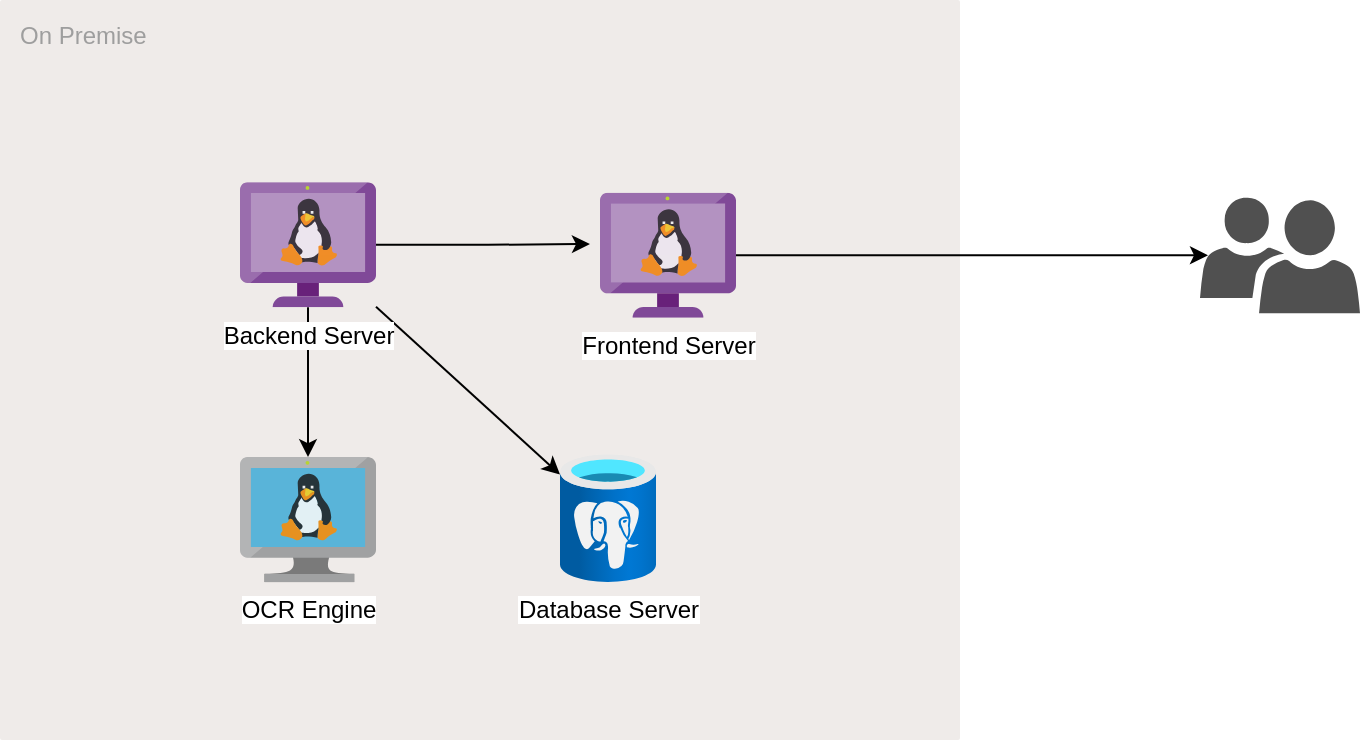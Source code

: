 <mxfile version="23.1.5" type="github" pages="2">
  <diagram name="Page-1" id="3ur_LLsrb5n8ao4B4QoP">
    <mxGraphModel dx="1434" dy="774" grid="1" gridSize="10" guides="1" tooltips="1" connect="1" arrows="1" fold="1" page="1" pageScale="1" pageWidth="1100" pageHeight="850" math="0" shadow="0">
      <root>
        <mxCell id="0" />
        <mxCell id="1" parent="0" />
        <mxCell id="hLx_YA_Buz0ujME87kaQ-2" value="On Premise" style="sketch=0;points=[[0,0,0],[0.25,0,0],[0.5,0,0],[0.75,0,0],[1,0,0],[1,0.25,0],[1,0.5,0],[1,0.75,0],[1,1,0],[0.75,1,0],[0.5,1,0],[0.25,1,0],[0,1,0],[0,0.75,0],[0,0.5,0],[0,0.25,0]];rounded=1;absoluteArcSize=1;arcSize=2;html=1;strokeColor=none;gradientColor=none;shadow=0;dashed=0;fontSize=12;fontColor=#9E9E9E;align=left;verticalAlign=top;spacing=10;spacingTop=-4;whiteSpace=wrap;fillColor=#EFEBE9;" vertex="1" parent="1">
          <mxGeometry x="510" y="280" width="480" height="370" as="geometry" />
        </mxCell>
        <mxCell id="hLx_YA_Buz0ujME87kaQ-9" value="Database Server" style="image;aspect=fixed;html=1;points=[];align=center;fontSize=12;image=img/lib/azure2/databases/Azure_Database_PostgreSQL_Server.svg;" vertex="1" parent="1">
          <mxGeometry x="790" y="507.12" width="48" height="64" as="geometry" />
        </mxCell>
        <mxCell id="hLx_YA_Buz0ujME87kaQ-10" value="OCR Engine" style="image;sketch=0;aspect=fixed;html=1;points=[];align=center;fontSize=12;image=img/lib/mscae/VM_Linux.svg;" vertex="1" parent="1">
          <mxGeometry x="630" y="508.56" width="68" height="62.56" as="geometry" />
        </mxCell>
        <mxCell id="hLx_YA_Buz0ujME87kaQ-12" style="edgeStyle=orthogonalEdgeStyle;rounded=0;orthogonalLoop=1;jettySize=auto;html=1;" edge="1" parent="1" source="hLx_YA_Buz0ujME87kaQ-11" target="hLx_YA_Buz0ujME87kaQ-10">
          <mxGeometry relative="1" as="geometry" />
        </mxCell>
        <mxCell id="hLx_YA_Buz0ujME87kaQ-13" style="rounded=0;orthogonalLoop=1;jettySize=auto;html=1;" edge="1" parent="1" source="hLx_YA_Buz0ujME87kaQ-11" target="hLx_YA_Buz0ujME87kaQ-9">
          <mxGeometry relative="1" as="geometry" />
        </mxCell>
        <mxCell id="hLx_YA_Buz0ujME87kaQ-11" value="Backend Server" style="image;sketch=0;aspect=fixed;html=1;points=[];align=center;fontSize=12;image=img/lib/mscae/VM_Linux_Non_Azure.svg;" vertex="1" parent="1">
          <mxGeometry x="630" y="371.12" width="68" height="62.56" as="geometry" />
        </mxCell>
        <mxCell id="hLx_YA_Buz0ujME87kaQ-14" value="Frontend Server" style="image;sketch=0;aspect=fixed;html=1;points=[];align=center;fontSize=12;image=img/lib/mscae/VM_Linux_Non_Azure.svg;" vertex="1" parent="1">
          <mxGeometry x="810" y="376.34" width="68" height="62.56" as="geometry" />
        </mxCell>
        <mxCell id="hLx_YA_Buz0ujME87kaQ-15" style="edgeStyle=orthogonalEdgeStyle;rounded=0;orthogonalLoop=1;jettySize=auto;html=1;entryX=-0.074;entryY=0.41;entryDx=0;entryDy=0;entryPerimeter=0;" edge="1" parent="1" source="hLx_YA_Buz0ujME87kaQ-11" target="hLx_YA_Buz0ujME87kaQ-14">
          <mxGeometry relative="1" as="geometry" />
        </mxCell>
        <mxCell id="hLx_YA_Buz0ujME87kaQ-16" value="" style="sketch=0;pointerEvents=1;shadow=0;dashed=0;html=1;strokeColor=none;labelPosition=center;verticalLabelPosition=bottom;verticalAlign=top;align=center;fillColor=#505050;shape=mxgraph.mscae.intune.user_group" vertex="1" parent="1">
          <mxGeometry x="1110" y="378.62" width="80" height="58" as="geometry" />
        </mxCell>
        <mxCell id="hLx_YA_Buz0ujME87kaQ-17" style="edgeStyle=orthogonalEdgeStyle;rounded=0;orthogonalLoop=1;jettySize=auto;html=1;entryX=0.05;entryY=0.5;entryDx=0;entryDy=0;entryPerimeter=0;" edge="1" parent="1" source="hLx_YA_Buz0ujME87kaQ-14" target="hLx_YA_Buz0ujME87kaQ-16">
          <mxGeometry relative="1" as="geometry" />
        </mxCell>
      </root>
    </mxGraphModel>
  </diagram>
  <diagram id="kLepb4lDMb2D8eWFIsC0" name="Page-2">
    <mxGraphModel dx="1434" dy="774" grid="1" gridSize="10" guides="1" tooltips="1" connect="1" arrows="1" fold="1" page="1" pageScale="1" pageWidth="1100" pageHeight="850" math="0" shadow="0">
      <root>
        <mxCell id="0" />
        <mxCell id="1" parent="0" />
        <mxCell id="sXQszc_UW-2C68Vf4tEz-4" value="On Premise" style="sketch=0;points=[[0,0,0],[0.25,0,0],[0.5,0,0],[0.75,0,0],[1,0,0],[1,0.25,0],[1,0.5,0],[1,0.75,0],[1,1,0],[0.75,1,0],[0.5,1,0],[0.25,1,0],[0,1,0],[0,0.75,0],[0,0.5,0],[0,0.25,0]];rounded=1;absoluteArcSize=1;arcSize=2;html=1;strokeColor=none;gradientColor=none;shadow=0;dashed=0;fontSize=12;fontColor=#9E9E9E;align=left;verticalAlign=top;spacing=10;spacingTop=-4;whiteSpace=wrap;fillColor=#EFEBE9;" vertex="1" parent="1">
          <mxGeometry x="510" y="180" width="480" height="580" as="geometry" />
        </mxCell>
        <mxCell id="sXQszc_UW-2C68Vf4tEz-9" value="Database Server" style="image;aspect=fixed;html=1;points=[];align=center;fontSize=12;image=img/lib/azure2/databases/Azure_Database_PostgreSQL_Server.svg;" vertex="1" parent="1">
          <mxGeometry x="790" y="627.12" width="48" height="64" as="geometry" />
        </mxCell>
        <mxCell id="sXQszc_UW-2C68Vf4tEz-10" value="OCR Engine" style="image;sketch=0;aspect=fixed;html=1;points=[];align=center;fontSize=12;image=img/lib/mscae/VM_Linux.svg;" vertex="1" parent="1">
          <mxGeometry x="630" y="628.56" width="68" height="62.56" as="geometry" />
        </mxCell>
        <mxCell id="sXQszc_UW-2C68Vf4tEz-13" value="Backend Server 1" style="image;sketch=0;aspect=fixed;html=1;points=[];align=center;fontSize=12;image=img/lib/mscae/VM_Linux_Non_Azure.svg;" vertex="1" parent="1">
          <mxGeometry x="630" y="215.78" width="68" height="62.56" as="geometry" />
        </mxCell>
        <mxCell id="sXQszc_UW-2C68Vf4tEz-14" value="Frontend Server 1" style="image;sketch=0;aspect=fixed;html=1;points=[];align=center;fontSize=12;image=img/lib/mscae/VM_Linux_Non_Azure.svg;" vertex="1" parent="1">
          <mxGeometry x="630" y="417" width="68" height="62.56" as="geometry" />
        </mxCell>
        <mxCell id="sXQszc_UW-2C68Vf4tEz-16" value="" style="sketch=0;pointerEvents=1;shadow=0;dashed=0;html=1;strokeColor=none;labelPosition=center;verticalLabelPosition=bottom;verticalAlign=top;align=center;fillColor=#505050;shape=mxgraph.mscae.intune.user_group" vertex="1" parent="1">
          <mxGeometry x="1110" y="396" width="80" height="58" as="geometry" />
        </mxCell>
        <mxCell id="sXQszc_UW-2C68Vf4tEz-18" value="Backend Server n" style="image;sketch=0;aspect=fixed;html=1;points=[];align=center;fontSize=12;image=img/lib/mscae/VM_Linux_Non_Azure.svg;" vertex="1" parent="1">
          <mxGeometry x="630" y="313.78" width="68" height="62.56" as="geometry" />
        </mxCell>
        <mxCell id="sXQszc_UW-2C68Vf4tEz-19" value="Frontend Server n" style="image;sketch=0;aspect=fixed;html=1;points=[];align=center;fontSize=12;image=img/lib/mscae/VM_Linux_Non_Azure.svg;" vertex="1" parent="1">
          <mxGeometry x="630" y="520" width="68" height="62.56" as="geometry" />
        </mxCell>
        <mxCell id="sXQszc_UW-2C68Vf4tEz-21" value="LB 1" style="image;sketch=0;aspect=fixed;html=1;points=[];align=center;fontSize=12;image=img/lib/mscae/Virtual_Machine.svg;" vertex="1" parent="1">
          <mxGeometry x="820" y="300" width="68" height="62.56" as="geometry" />
        </mxCell>
        <mxCell id="sXQszc_UW-2C68Vf4tEz-22" value="LB 2" style="image;sketch=0;aspect=fixed;html=1;points=[];align=center;fontSize=12;image=img/lib/mscae/Virtual_Machine.svg;" vertex="1" parent="1">
          <mxGeometry x="820" y="478" width="68" height="62.56" as="geometry" />
        </mxCell>
        <mxCell id="sXQszc_UW-2C68Vf4tEz-24" style="rounded=0;orthogonalLoop=1;jettySize=auto;html=1;entryX=-0.029;entryY=0.432;entryDx=0;entryDy=0;entryPerimeter=0;" edge="1" parent="1" source="sXQszc_UW-2C68Vf4tEz-13" target="sXQszc_UW-2C68Vf4tEz-21">
          <mxGeometry relative="1" as="geometry" />
        </mxCell>
        <mxCell id="sXQszc_UW-2C68Vf4tEz-25" style="rounded=0;orthogonalLoop=1;jettySize=auto;html=1;entryX=-0.029;entryY=0.416;entryDx=0;entryDy=0;entryPerimeter=0;" edge="1" parent="1" source="sXQszc_UW-2C68Vf4tEz-18" target="sXQszc_UW-2C68Vf4tEz-21">
          <mxGeometry relative="1" as="geometry" />
        </mxCell>
        <mxCell id="sXQszc_UW-2C68Vf4tEz-26" style="rounded=0;orthogonalLoop=1;jettySize=auto;html=1;entryX=-0.044;entryY=0.464;entryDx=0;entryDy=0;entryPerimeter=0;" edge="1" parent="1" source="sXQszc_UW-2C68Vf4tEz-14" target="sXQszc_UW-2C68Vf4tEz-21">
          <mxGeometry relative="1" as="geometry" />
        </mxCell>
        <mxCell id="sXQszc_UW-2C68Vf4tEz-27" style="rounded=0;orthogonalLoop=1;jettySize=auto;html=1;entryX=0;entryY=0.448;entryDx=0;entryDy=0;entryPerimeter=0;" edge="1" parent="1" source="sXQszc_UW-2C68Vf4tEz-19" target="sXQszc_UW-2C68Vf4tEz-21">
          <mxGeometry relative="1" as="geometry" />
        </mxCell>
        <mxCell id="sXQszc_UW-2C68Vf4tEz-28" style="rounded=0;orthogonalLoop=1;jettySize=auto;html=1;entryX=-0.059;entryY=0.384;entryDx=0;entryDy=0;entryPerimeter=0;" edge="1" parent="1" source="sXQszc_UW-2C68Vf4tEz-13" target="sXQszc_UW-2C68Vf4tEz-22">
          <mxGeometry relative="1" as="geometry" />
        </mxCell>
        <mxCell id="sXQszc_UW-2C68Vf4tEz-29" style="rounded=0;orthogonalLoop=1;jettySize=auto;html=1;entryX=-0.029;entryY=0.4;entryDx=0;entryDy=0;entryPerimeter=0;" edge="1" parent="1" source="sXQszc_UW-2C68Vf4tEz-18" target="sXQszc_UW-2C68Vf4tEz-22">
          <mxGeometry relative="1" as="geometry" />
        </mxCell>
        <mxCell id="sXQszc_UW-2C68Vf4tEz-30" style="rounded=0;orthogonalLoop=1;jettySize=auto;html=1;entryX=-0.044;entryY=0.448;entryDx=0;entryDy=0;entryPerimeter=0;" edge="1" parent="1" source="sXQszc_UW-2C68Vf4tEz-14" target="sXQszc_UW-2C68Vf4tEz-22">
          <mxGeometry relative="1" as="geometry" />
        </mxCell>
        <mxCell id="sXQszc_UW-2C68Vf4tEz-31" style="rounded=0;orthogonalLoop=1;jettySize=auto;html=1;entryX=0;entryY=0.352;entryDx=0;entryDy=0;entryPerimeter=0;" edge="1" parent="1" source="sXQszc_UW-2C68Vf4tEz-19" target="sXQszc_UW-2C68Vf4tEz-22">
          <mxGeometry relative="1" as="geometry" />
        </mxCell>
        <mxCell id="sXQszc_UW-2C68Vf4tEz-32" value="" style="outlineConnect=0;dashed=0;verticalLabelPosition=bottom;verticalAlign=top;align=center;html=1;shape=mxgraph.aws3.elastic_ip;fillColor=#F58534;gradientColor=none;" vertex="1" parent="1">
          <mxGeometry x="850" y="416" width="50" height="18" as="geometry" />
        </mxCell>
        <mxCell id="sXQszc_UW-2C68Vf4tEz-33" style="rounded=0;orthogonalLoop=1;jettySize=auto;html=1;entryX=0.5;entryY=0.32;entryDx=0;entryDy=0;entryPerimeter=0;dashed=1;endArrow=none;endFill=0;startArrow=classic;startFill=1;" edge="1" parent="1" source="sXQszc_UW-2C68Vf4tEz-21" target="sXQszc_UW-2C68Vf4tEz-32">
          <mxGeometry relative="1" as="geometry" />
        </mxCell>
        <mxCell id="sXQszc_UW-2C68Vf4tEz-34" style="rounded=0;orthogonalLoop=1;jettySize=auto;html=1;exitX=0.5;exitY=0.69;exitDx=0;exitDy=0;exitPerimeter=0;entryX=0.441;entryY=0.032;entryDx=0;entryDy=0;entryPerimeter=0;dashed=1;" edge="1" parent="1" source="sXQszc_UW-2C68Vf4tEz-32" target="sXQszc_UW-2C68Vf4tEz-22">
          <mxGeometry relative="1" as="geometry" />
        </mxCell>
        <mxCell id="sXQszc_UW-2C68Vf4tEz-35" style="edgeStyle=orthogonalEdgeStyle;rounded=0;orthogonalLoop=1;jettySize=auto;html=1;entryX=0.05;entryY=0.5;entryDx=0;entryDy=0;entryPerimeter=0;" edge="1" parent="1" source="sXQszc_UW-2C68Vf4tEz-32" target="sXQszc_UW-2C68Vf4tEz-16">
          <mxGeometry relative="1" as="geometry" />
        </mxCell>
      </root>
    </mxGraphModel>
  </diagram>
</mxfile>

